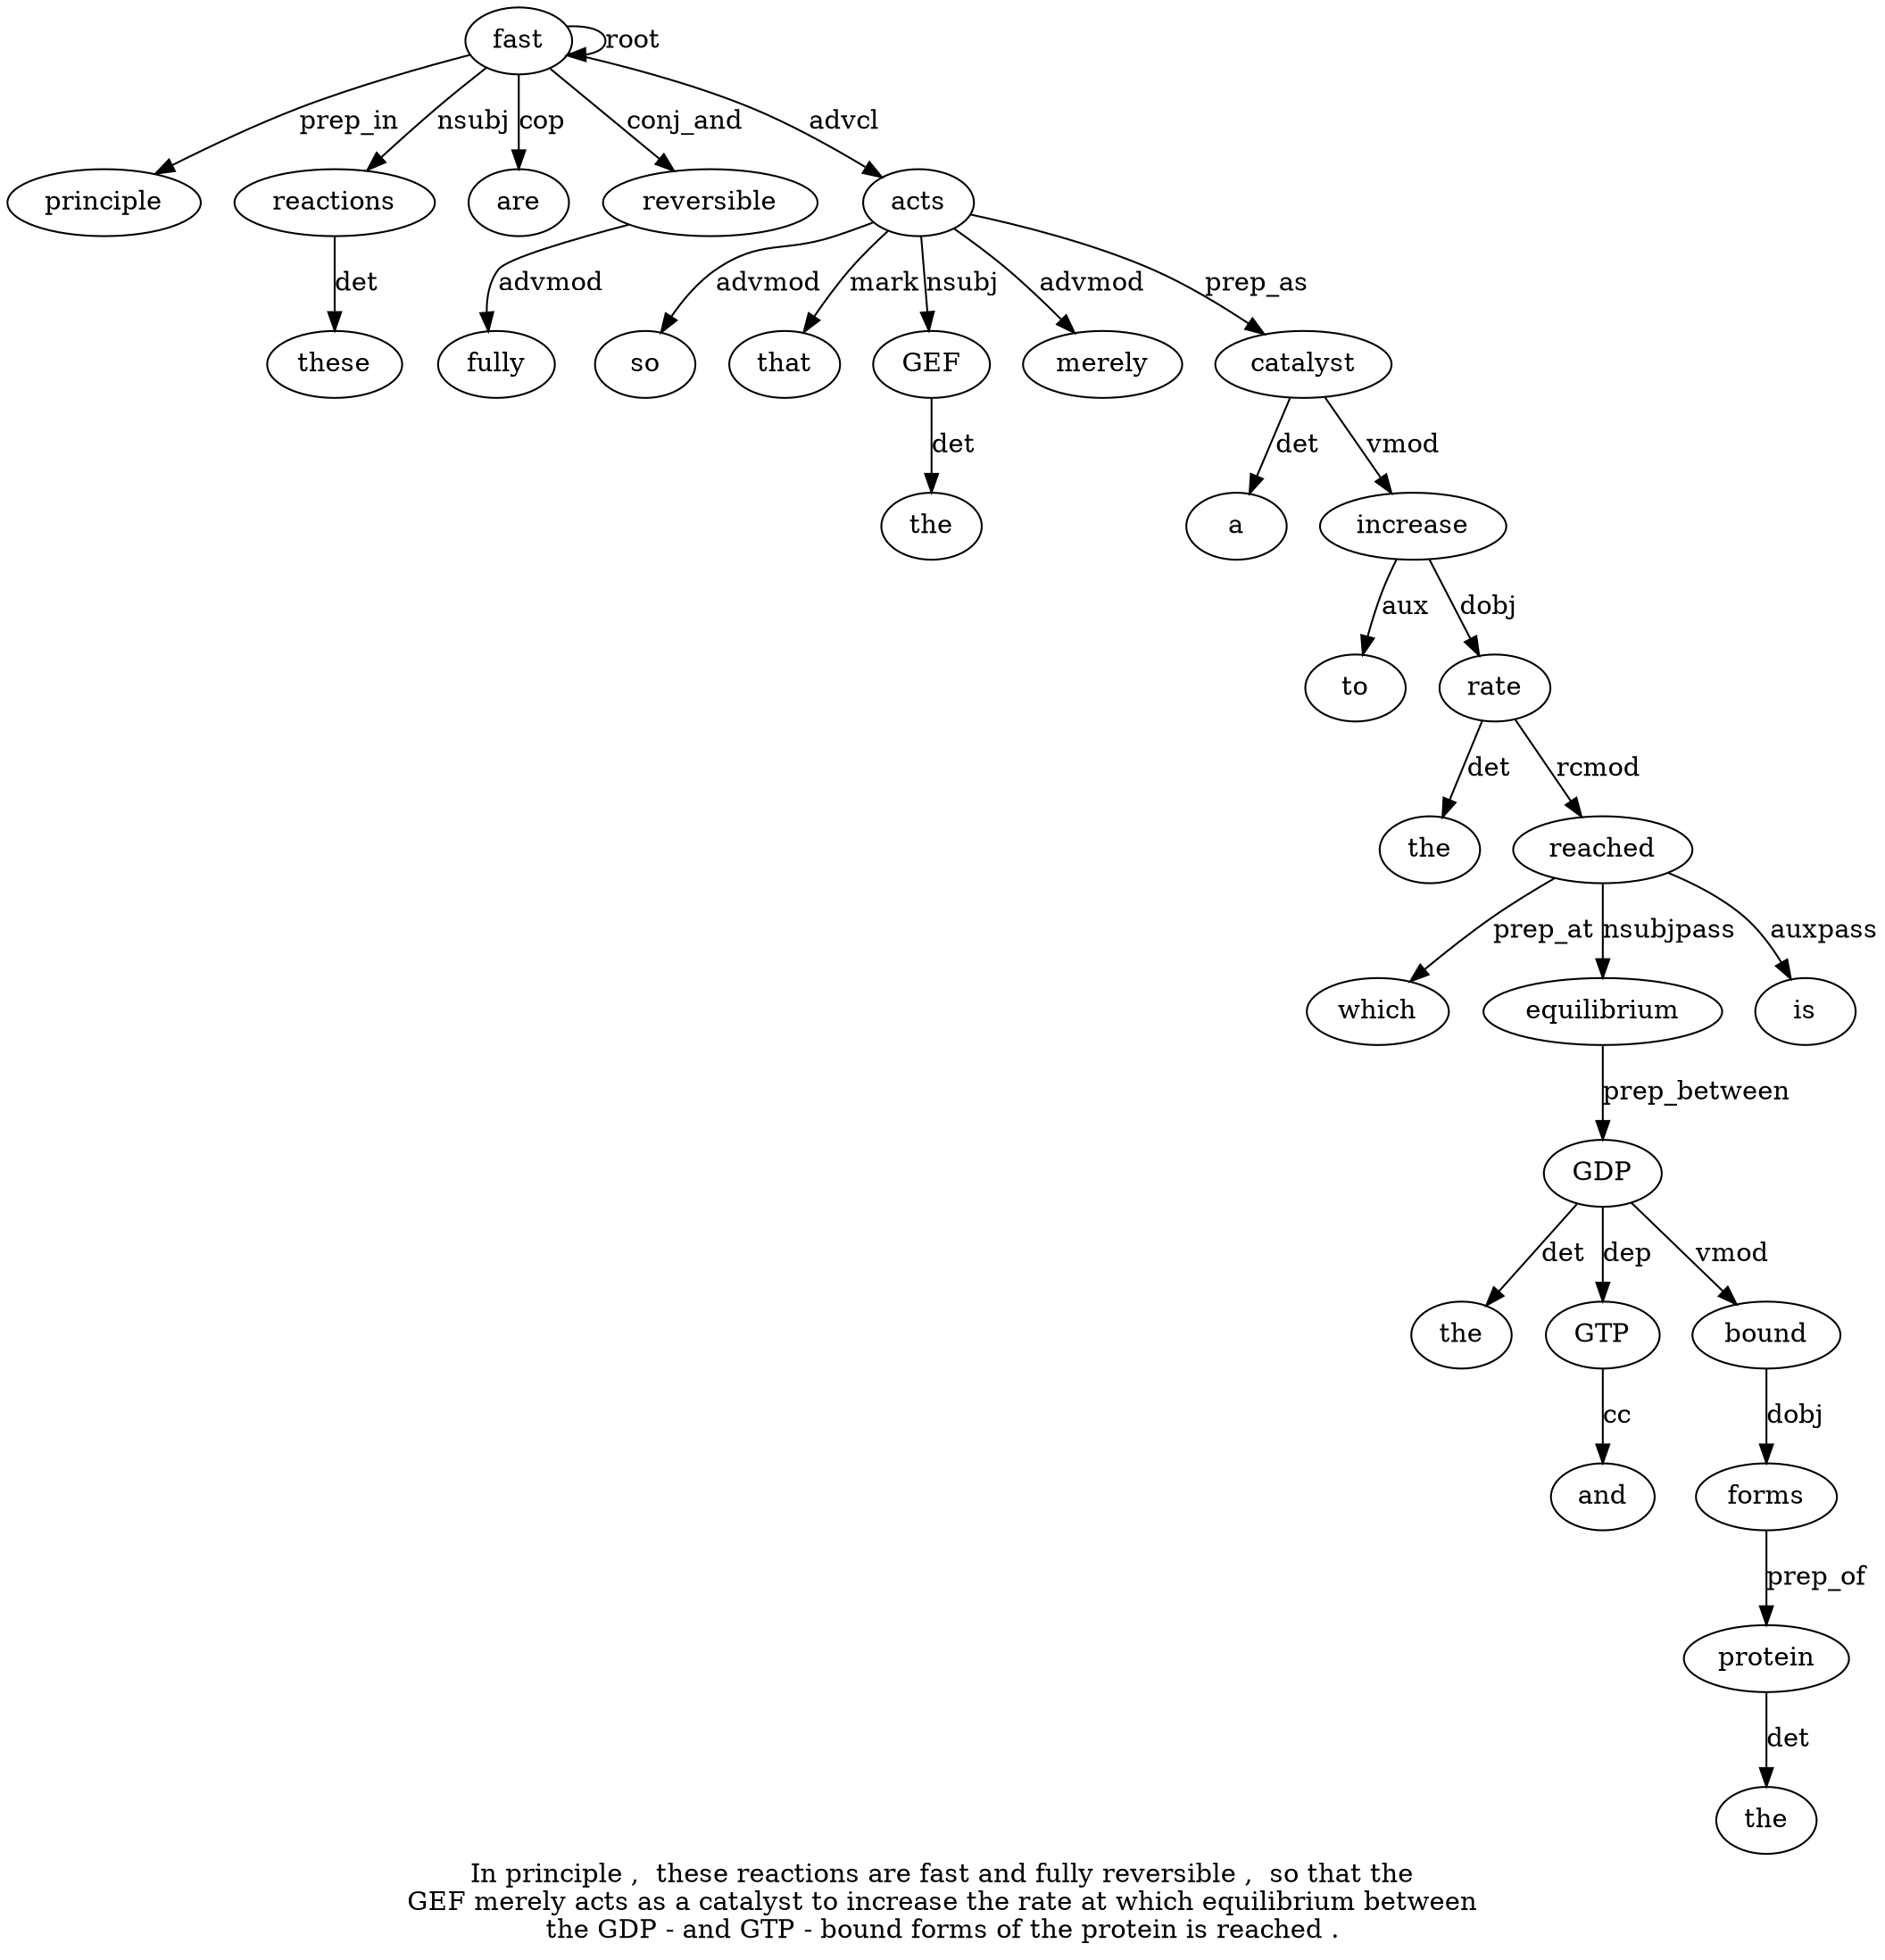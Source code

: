 digraph "In principle ,  these reactions are fast and fully reversible ,  so that the GEF merely acts as a catalyst to increase the rate at which equilibrium between the GDP - and GTP - bound forms of the protein is reached ." {
label="In principle ,  these reactions are fast and fully reversible ,  so that the
GEF merely acts as a catalyst to increase the rate at which equilibrium between
the GDP - and GTP - bound forms of the protein is reached .";
fast7 [style=filled, fillcolor=white, label=fast];
principle2 [style=filled, fillcolor=white, label=principle];
fast7 -> principle2  [label=prep_in];
reactions5 [style=filled, fillcolor=white, label=reactions];
these4 [style=filled, fillcolor=white, label=these];
reactions5 -> these4  [label=det];
fast7 -> reactions5  [label=nsubj];
are6 [style=filled, fillcolor=white, label=are];
fast7 -> are6  [label=cop];
fast7 -> fast7  [label=root];
reversible10 [style=filled, fillcolor=white, label=reversible];
fully9 [style=filled, fillcolor=white, label=fully];
reversible10 -> fully9  [label=advmod];
fast7 -> reversible10  [label=conj_and];
acts17 [style=filled, fillcolor=white, label=acts];
so12 [style=filled, fillcolor=white, label=so];
acts17 -> so12  [label=advmod];
that13 [style=filled, fillcolor=white, label=that];
acts17 -> that13  [label=mark];
GEF15 [style=filled, fillcolor=white, label=GEF];
the14 [style=filled, fillcolor=white, label=the];
GEF15 -> the14  [label=det];
acts17 -> GEF15  [label=nsubj];
merely16 [style=filled, fillcolor=white, label=merely];
acts17 -> merely16  [label=advmod];
fast7 -> acts17  [label=advcl];
catalyst20 [style=filled, fillcolor=white, label=catalyst];
a19 [style=filled, fillcolor=white, label=a];
catalyst20 -> a19  [label=det];
acts17 -> catalyst20  [label=prep_as];
increase22 [style=filled, fillcolor=white, label=increase];
to21 [style=filled, fillcolor=white, label=to];
increase22 -> to21  [label=aux];
catalyst20 -> increase22  [label=vmod];
rate24 [style=filled, fillcolor=white, label=rate];
the23 [style=filled, fillcolor=white, label=the];
rate24 -> the23  [label=det];
increase22 -> rate24  [label=dobj];
reached41 [style=filled, fillcolor=white, label=reached];
which26 [style=filled, fillcolor=white, label=which];
reached41 -> which26  [label=prep_at];
equilibrium27 [style=filled, fillcolor=white, label=equilibrium];
reached41 -> equilibrium27  [label=nsubjpass];
GDP30 [style=filled, fillcolor=white, label=GDP];
the29 [style=filled, fillcolor=white, label=the];
GDP30 -> the29  [label=det];
equilibrium27 -> GDP30  [label=prep_between];
GTP33 [style=filled, fillcolor=white, label=GTP];
and32 [style=filled, fillcolor=white, label=and];
GTP33 -> and32  [label=cc];
GDP30 -> GTP33  [label=dep];
bound35 [style=filled, fillcolor=white, label=bound];
GDP30 -> bound35  [label=vmod];
forms36 [style=filled, fillcolor=white, label=forms];
bound35 -> forms36  [label=dobj];
protein39 [style=filled, fillcolor=white, label=protein];
the38 [style=filled, fillcolor=white, label=the];
protein39 -> the38  [label=det];
forms36 -> protein39  [label=prep_of];
is40 [style=filled, fillcolor=white, label=is];
reached41 -> is40  [label=auxpass];
rate24 -> reached41  [label=rcmod];
}
